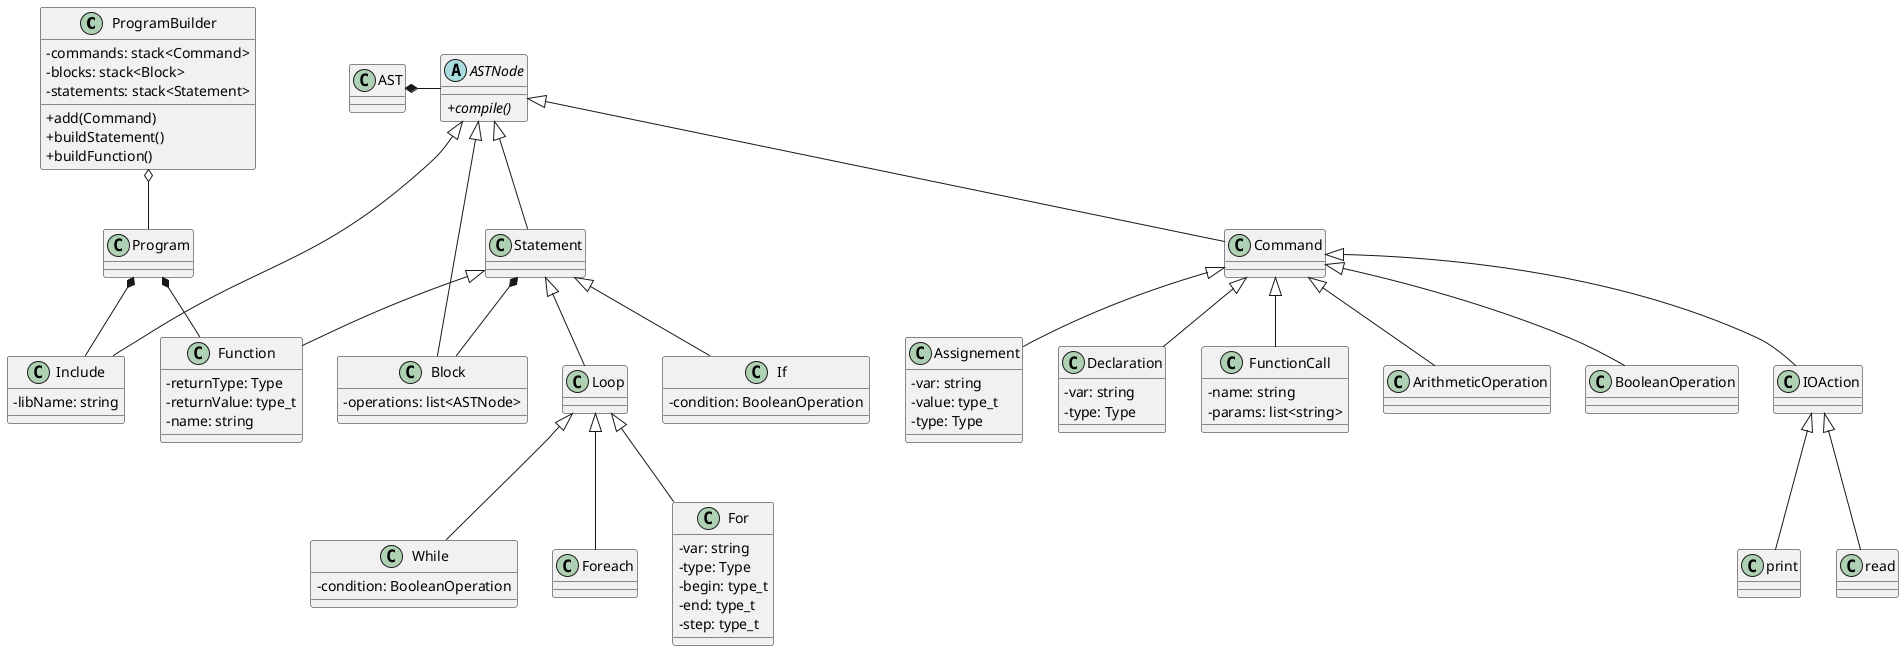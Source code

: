 @startuml
skinparam classAttributeIconSize 0

class ProgramBuilder {
  -commands: stack<Command>
  -blocks: stack<Block>
  -statements: stack<Statement>
  +add(Command)
  +buildStatement()
  +buildFunction()
}

ProgramBuilder o-- Program

AST *- ASTNode

abstract class ASTNode {
+ {abstract} compile()
}

class Block {
  -operations: list<ASTNode>
}

class Include {
  -libName: string
}

class Assignement {
  -var: string
  -value: type_t
  -type: Type
}

class Declaration {
  -var: string
  -type: Type
}

class FunctionCall {
  -name: string
  -params: list<string>
}

class Function {
  -returnType: Type
  -returnValue: type_t
  -name: string
}

class If {
  -condition: BooleanOperation
}

class For {
  -var: string
  -type: Type
  -begin: type_t
  -end: type_t
  -step: type_t
}

class While {
  -condition: BooleanOperation
}

ASTNode <|-- Statement
ASTNode <|-- Command
ASTNode <|-- Include
ASTNode <|-- Block

Command <|-- Assignement
Command <|-- Declaration
Command <|-- ArithmeticOperation
Command <|-- BooleanOperation
Command <|-- FunctionCall
Command <|-- IOAction

Statement <|-- Loop
Statement <|-- If

Statement *-- Block
Statement <|-- Function

Loop <|-- For
Loop <|-- Foreach
Loop <|-- While

IOAction <|-- read
IOAction <|-- print

Program *-- Include
Program *-- Function
@enduml
